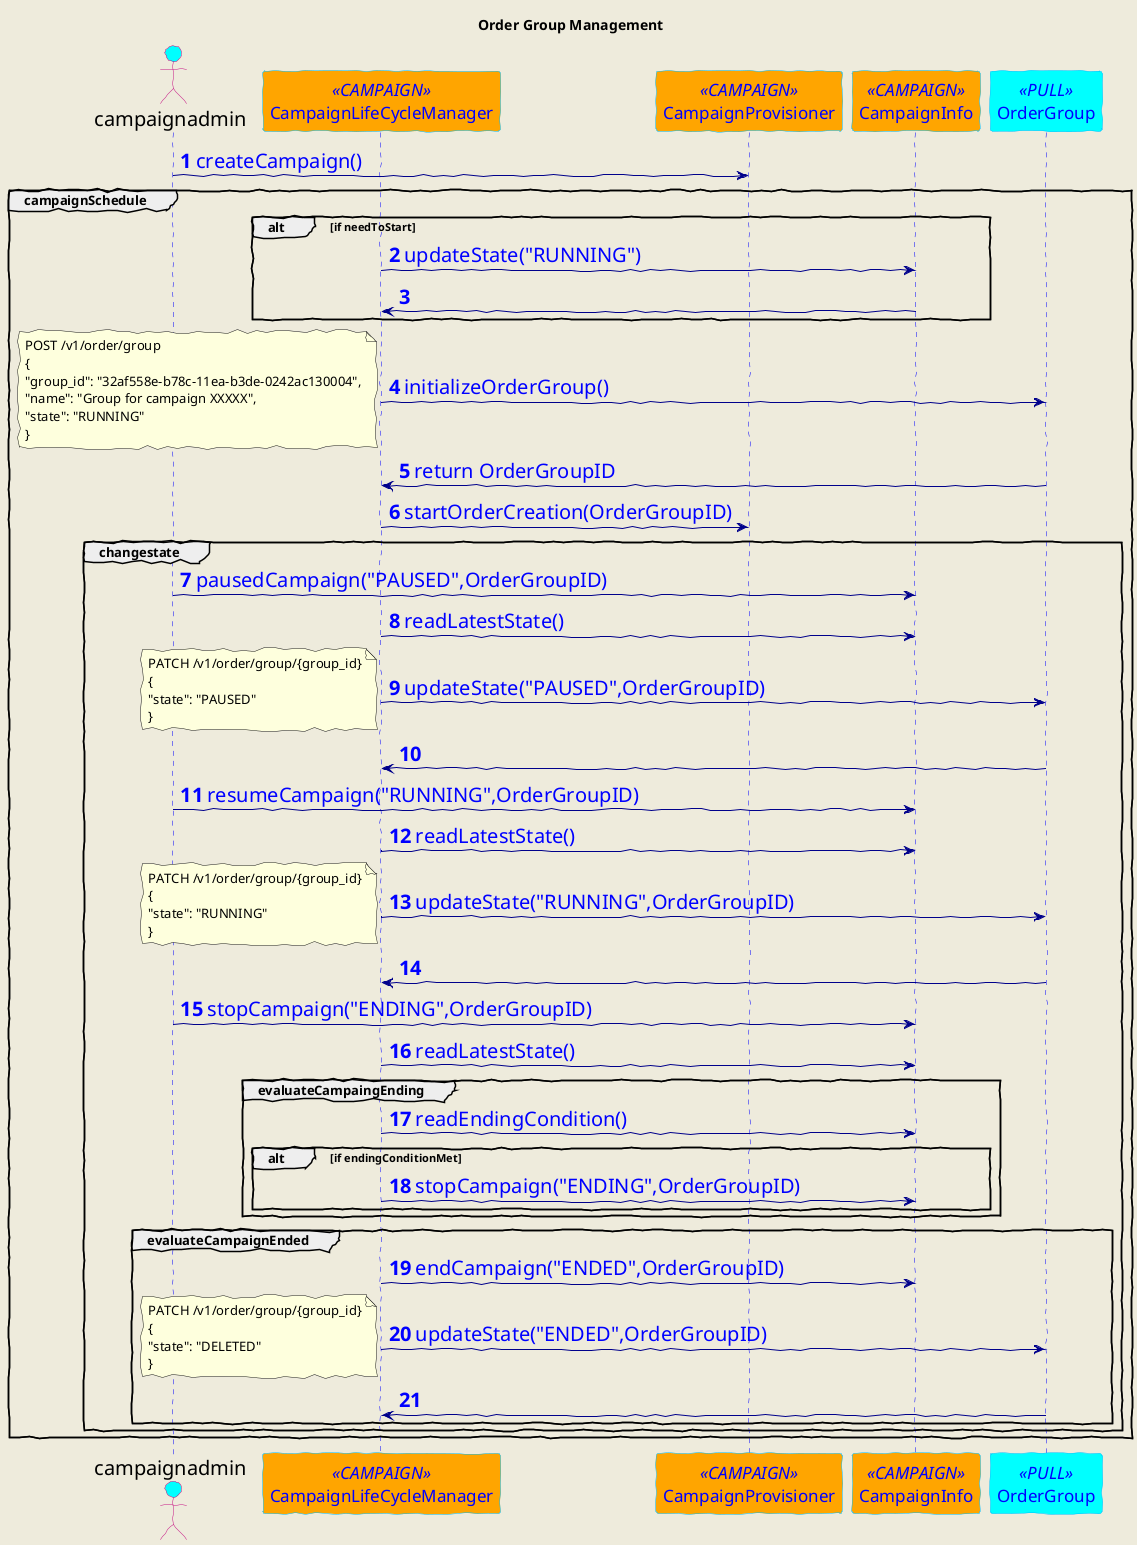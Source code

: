 @startuml
title Order Group Management
autonumber

skinparam backgroundColor #EEEBDC
skinparam handwritten true

skinparam sequence {
ArrowColor DarkBlue
ArrowFontSize 20
ArrowFontColor blue
ActorBorderColor MediumVioletRed
LifeLineBorderColor blue
LifeLineBackgroundColor #A9DCDF

ParticipantBorderColor DeepSkyBlue
ParticipantBackgroundColor<< PULL >> Cyan
ParticipantBackgroundColor<< CAMPAIGN >> Orange
ParticipantFontName Impact
ParticipantFontSize 17
ParticipantFontColor Blue

ActorBackgroundColor aqua
ActorFontColor Black
ActorFontSize 20
ActorFontName Impact
}
actor campaignadmin as ca
participant CampaignLifeCycleManager as clc << CAMPAIGN >>
participant CampaignProvisioner as cp << CAMPAIGN >>
participant CampaignInfo as ci << CAMPAIGN >>
participant OrderGroup as og << PULL >>
ca -> cp: createCampaign()
group campaignSchedule
alt if needToStart

clc -> ci: updateState("RUNNING")
clc <- ci
end

clc -> og: initializeOrderGroup()
note left
POST /v1/order/group
{
"group_id": "32af558e-b78c-11ea-b3de-0242ac130004",
"name": "Group for campaign XXXXX",
"state": "RUNNING"
}
end note

clc <- og: return OrderGroupID
clc -> cp: startOrderCreation(OrderGroupID)

group changestate

ca -> ci: pausedCampaign("PAUSED",OrderGroupID)
clc -> ci: readLatestState()
clc -> og: updateState("PAUSED",OrderGroupID)
note left
PATCH /v1/order/group/{group_id}
{
"state": "PAUSED"
}
end note
clc <- og

ca -> ci: resumeCampaign("RUNNING",OrderGroupID)
clc -> ci: readLatestState()
clc -> og: updateState("RUNNING",OrderGroupID)
note left
PATCH /v1/order/group/{group_id}
{
"state": "RUNNING"
}
end note
clc <- og

ca -> ci: stopCampaign("ENDING",OrderGroupID)
clc -> ci: readLatestState()
'clc -> og: updateState("ENDING",OrderGroupID)
'clc <- og

group evaluateCampaingEnding
clc -> ci: readEndingCondition()
alt if endingConditionMet
clc -> ci: stopCampaign("ENDING",OrderGroupID)
'clc -> og: updateState("ENDING",OrderGroupID)
'clc <- og
end
end

group evaluateCampaignEnded
clc -> ci: endCampaign("ENDED",OrderGroupID)
clc -> og: updateState("ENDED",OrderGroupID)
note left
PATCH /v1/order/group/{group_id}
{
"state": "DELETED"
}
end note
clc <- og
end
end

end
@enduml